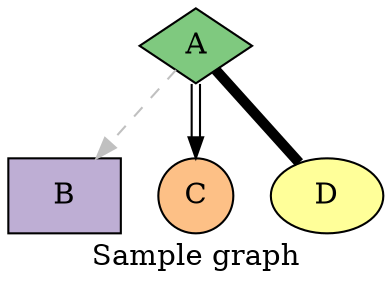 digraph D {
  label = "Sample graph"
  node [style=filled colorscheme=accent8]

  A [shape=diamond, fillcolor=1]
  B [shape=box, fillcolor=2]
  C [shape=circle, fillcolor=3]
  D [fillcolor=4]

  A -> B [style=dashed, color=grey]
  A -> C [color="black:invis:black"]
  A -> D [penwidth=5, arrowhead=none]
}
